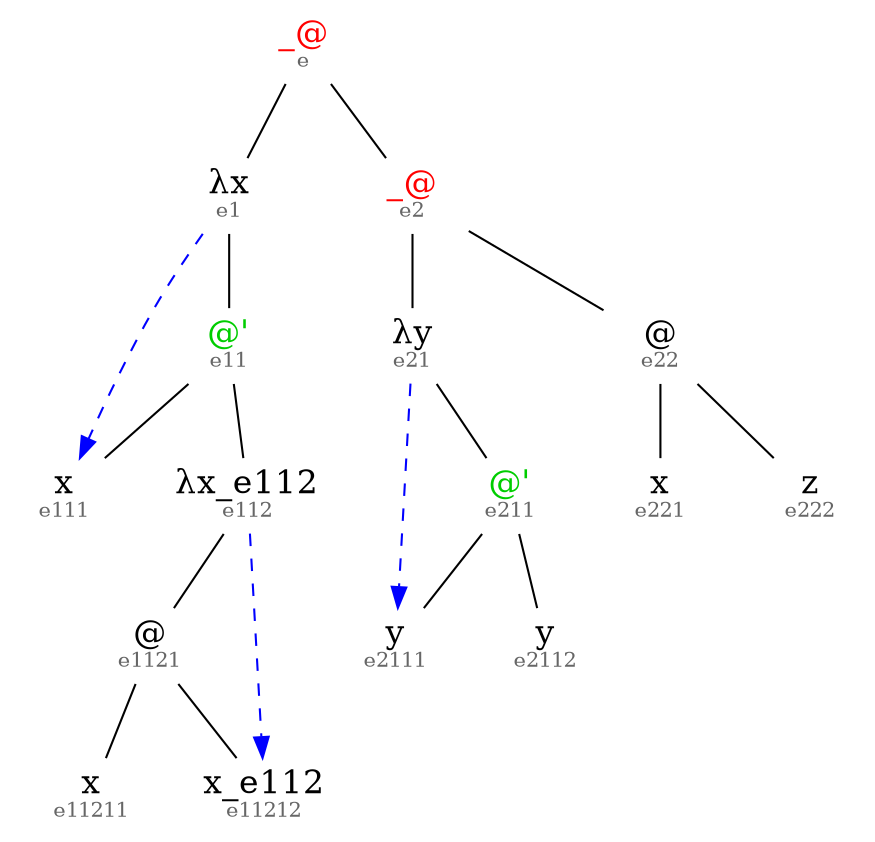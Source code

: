 digraph t10_fixed_lifted { layout=dot; rankdir=TB; e [label=<_@<br/><font point-size="10" color="gray40">e</font>>, shape=none, fontcolor="red", fontsize=16]; e1 [label=<λx<br/><font point-size="10" color="gray40">e1</font>>, shape=none, fontcolor="black", fontsize=16]; e11 [label=<@'<br/><font point-size="10" color="gray40">e11</font>>, shape=none, fontcolor="green3", fontsize=16]; e111 [label=<x<br/><font point-size="10" color="gray40">e111</font>>, shape=none, fontcolor="black", fontsize=16]; e112 [label=<λx_e112<br/><font point-size="10" color="gray40">e112</font>>, shape=none, fontcolor="black", fontsize=16]; e1121 [label=<@<br/><font point-size="10" color="gray40">e1121</font>>, shape=none, fontcolor="black", fontsize=16]; e11211 [label=<x<br/><font point-size="10" color="gray40">e11211</font>>, shape=none, fontcolor="black", fontsize=16]; e11212 [label=<x_e112<br/><font point-size="10" color="gray40">e11212</font>>, shape=none, fontcolor="black", fontsize=16]; e2 [label=<_@<br/><font point-size="10" color="gray40">e2</font>>, shape=none, fontcolor="red", fontsize=16]; e21 [label=<λy<br/><font point-size="10" color="gray40">e21</font>>, shape=none, fontcolor="black", fontsize=16]; e211 [label=<@'<br/><font point-size="10" color="gray40">e211</font>>, shape=none, fontcolor="green3", fontsize=16]; e2111 [label=<y<br/><font point-size="10" color="gray40">e2111</font>>, shape=none, fontcolor="black", fontsize=16]; e2112 [label=<y<br/><font point-size="10" color="gray40">e2112</font>>, shape=none, fontcolor="black", fontsize=16]; e22 [label=<@<br/><font point-size="10" color="gray40">e22</font>>, shape=none, fontcolor="black", fontsize=16]; e221 [label=<x<br/><font point-size="10" color="gray40">e221</font>>, shape=none, fontcolor="black", fontsize=16]; e222 [label=<z<br/><font point-size="10" color="gray40">e222</font>>, shape=none, fontcolor="black", fontsize=16]; e -> e1 [arrowhead=none]; e -> e2 [arrowhead=none]; e1 -> e11 [arrowhead=none]; e11 -> e111 [arrowhead=none]; e11 -> e112 [arrowhead=none]; e112 -> e1121 [arrowhead=none]; e1121 -> e11211 [arrowhead=none]; e1121 -> e11212 [arrowhead=none]; e2 -> e21 [arrowhead=none]; e2 -> e22 [arrowhead=none]; e21 -> e211 [arrowhead=none]; e211 -> e2111 [arrowhead=none]; e211 -> e2112 [arrowhead=none]; e22 -> e221 [arrowhead=none]; e22 -> e222 [arrowhead=none]; e21 -> e2111 [color=blue, style=dashed]; e112 -> e11212 [color=blue, style=dashed]; e1 -> e111 [color=blue, style=dashed]; }
